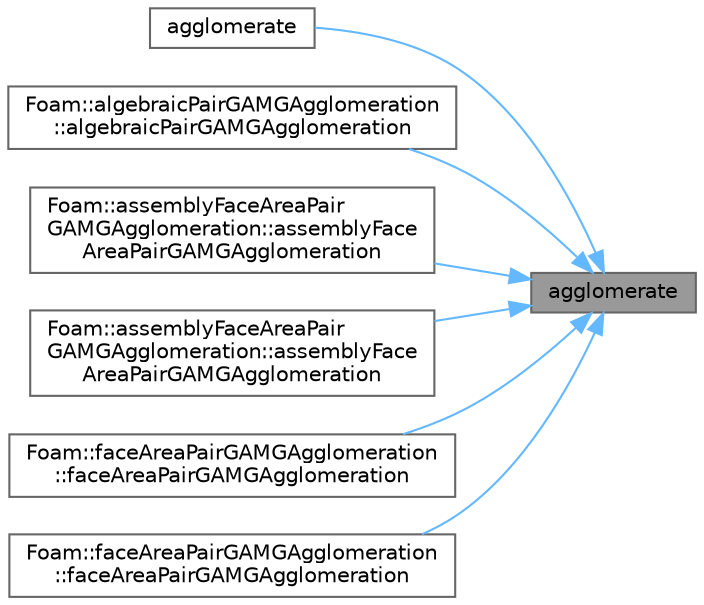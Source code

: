 digraph "agglomerate"
{
 // LATEX_PDF_SIZE
  bgcolor="transparent";
  edge [fontname=Helvetica,fontsize=10,labelfontname=Helvetica,labelfontsize=10];
  node [fontname=Helvetica,fontsize=10,shape=box,height=0.2,width=0.4];
  rankdir="RL";
  Node1 [id="Node000001",label="agglomerate",height=0.2,width=0.4,color="gray40", fillcolor="grey60", style="filled", fontcolor="black",tooltip=" "];
  Node1 -> Node2 [id="edge1_Node000001_Node000002",dir="back",color="steelblue1",style="solid",tooltip=" "];
  Node2 [id="Node000002",label="agglomerate",height=0.2,width=0.4,color="grey40", fillcolor="white", style="filled",URL="$classFoam_1_1pairGAMGAgglomeration.html#a58a6d81e665e5ef71ae1eb965de92ca4",tooltip=" "];
  Node1 -> Node3 [id="edge2_Node000001_Node000003",dir="back",color="steelblue1",style="solid",tooltip=" "];
  Node3 [id="Node000003",label="Foam::algebraicPairGAMGAgglomeration\l::algebraicPairGAMGAgglomeration",height=0.2,width=0.4,color="grey40", fillcolor="white", style="filled",URL="$classFoam_1_1algebraicPairGAMGAgglomeration.html#a100f93cde4cdbf0de8796d5d6c4d9677",tooltip=" "];
  Node1 -> Node4 [id="edge3_Node000001_Node000004",dir="back",color="steelblue1",style="solid",tooltip=" "];
  Node4 [id="Node000004",label="Foam::assemblyFaceAreaPair\lGAMGAgglomeration::assemblyFace\lAreaPairGAMGAgglomeration",height=0.2,width=0.4,color="grey40", fillcolor="white", style="filled",URL="$classFoam_1_1assemblyFaceAreaPairGAMGAgglomeration.html#a20d2ad010af40e1bebd54b2bfc442dff",tooltip=" "];
  Node1 -> Node5 [id="edge4_Node000001_Node000005",dir="back",color="steelblue1",style="solid",tooltip=" "];
  Node5 [id="Node000005",label="Foam::assemblyFaceAreaPair\lGAMGAgglomeration::assemblyFace\lAreaPairGAMGAgglomeration",height=0.2,width=0.4,color="grey40", fillcolor="white", style="filled",URL="$classFoam_1_1assemblyFaceAreaPairGAMGAgglomeration.html#a16b55bf9847b2c2b265dbfbe3b315322",tooltip=" "];
  Node1 -> Node6 [id="edge5_Node000001_Node000006",dir="back",color="steelblue1",style="solid",tooltip=" "];
  Node6 [id="Node000006",label="Foam::faceAreaPairGAMGAgglomeration\l::faceAreaPairGAMGAgglomeration",height=0.2,width=0.4,color="grey40", fillcolor="white", style="filled",URL="$classFoam_1_1faceAreaPairGAMGAgglomeration.html#a7906519c7c208b56f01aaf7addac8958",tooltip=" "];
  Node1 -> Node7 [id="edge6_Node000001_Node000007",dir="back",color="steelblue1",style="solid",tooltip=" "];
  Node7 [id="Node000007",label="Foam::faceAreaPairGAMGAgglomeration\l::faceAreaPairGAMGAgglomeration",height=0.2,width=0.4,color="grey40", fillcolor="white", style="filled",URL="$classFoam_1_1faceAreaPairGAMGAgglomeration.html#a771335514475afe4f926dd75ab90ffd2",tooltip=" "];
}
